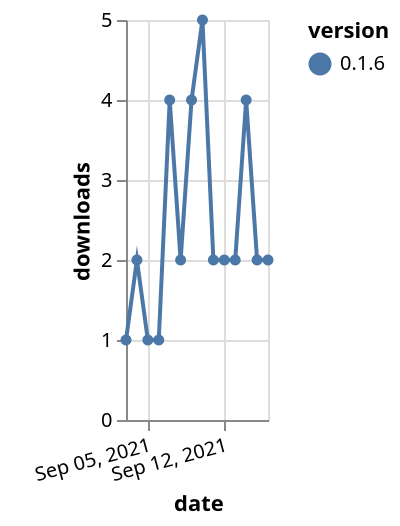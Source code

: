 {"$schema": "https://vega.github.io/schema/vega-lite/v5.json", "description": "A simple bar chart with embedded data.", "data": {"values": [{"date": "2021-09-03", "total": 342, "delta": 1, "version": "0.1.6"}, {"date": "2021-09-04", "total": 344, "delta": 2, "version": "0.1.6"}, {"date": "2021-09-05", "total": 345, "delta": 1, "version": "0.1.6"}, {"date": "2021-09-06", "total": 346, "delta": 1, "version": "0.1.6"}, {"date": "2021-09-07", "total": 350, "delta": 4, "version": "0.1.6"}, {"date": "2021-09-08", "total": 352, "delta": 2, "version": "0.1.6"}, {"date": "2021-09-09", "total": 356, "delta": 4, "version": "0.1.6"}, {"date": "2021-09-10", "total": 361, "delta": 5, "version": "0.1.6"}, {"date": "2021-09-11", "total": 363, "delta": 2, "version": "0.1.6"}, {"date": "2021-09-12", "total": 365, "delta": 2, "version": "0.1.6"}, {"date": "2021-09-13", "total": 367, "delta": 2, "version": "0.1.6"}, {"date": "2021-09-14", "total": 371, "delta": 4, "version": "0.1.6"}, {"date": "2021-09-15", "total": 373, "delta": 2, "version": "0.1.6"}, {"date": "2021-09-16", "total": 375, "delta": 2, "version": "0.1.6"}]}, "width": "container", "mark": {"type": "line", "point": {"filled": true}}, "encoding": {"x": {"field": "date", "type": "temporal", "timeUnit": "yearmonthdate", "title": "date", "axis": {"labelAngle": -15}}, "y": {"field": "delta", "type": "quantitative", "title": "downloads"}, "color": {"field": "version", "type": "nominal"}, "tooltip": {"field": "delta"}}}